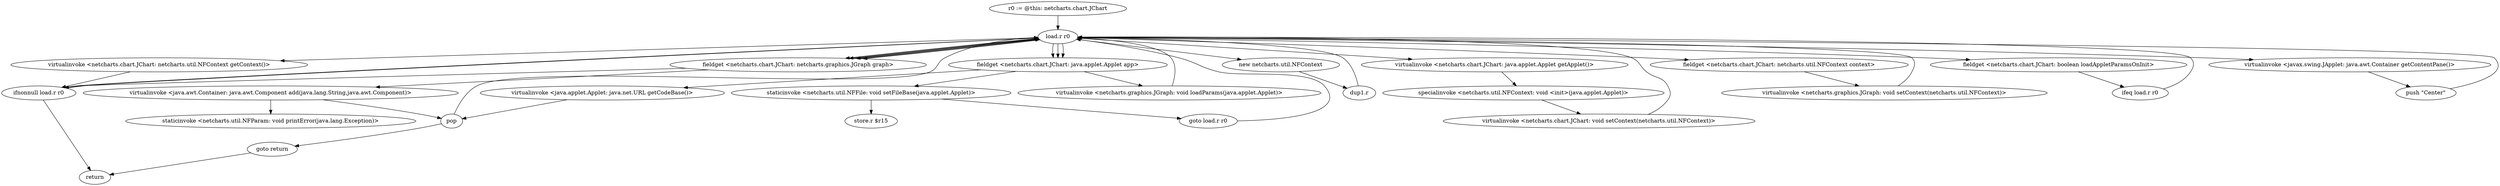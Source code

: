 digraph "" {
    "r0 := @this: netcharts.chart.JChart"
    "load.r r0"
    "r0 := @this: netcharts.chart.JChart"->"load.r r0";
    "virtualinvoke <netcharts.chart.JChart: netcharts.util.NFContext getContext()>"
    "load.r r0"->"virtualinvoke <netcharts.chart.JChart: netcharts.util.NFContext getContext()>";
    "ifnonnull load.r r0"
    "virtualinvoke <netcharts.chart.JChart: netcharts.util.NFContext getContext()>"->"ifnonnull load.r r0";
    "ifnonnull load.r r0"->"load.r r0";
    "new netcharts.util.NFContext"
    "load.r r0"->"new netcharts.util.NFContext";
    "dup1.r"
    "new netcharts.util.NFContext"->"dup1.r";
    "dup1.r"->"load.r r0";
    "virtualinvoke <netcharts.chart.JChart: java.applet.Applet getApplet()>"
    "load.r r0"->"virtualinvoke <netcharts.chart.JChart: java.applet.Applet getApplet()>";
    "specialinvoke <netcharts.util.NFContext: void <init>(java.applet.Applet)>"
    "virtualinvoke <netcharts.chart.JChart: java.applet.Applet getApplet()>"->"specialinvoke <netcharts.util.NFContext: void <init>(java.applet.Applet)>";
    "virtualinvoke <netcharts.chart.JChart: void setContext(netcharts.util.NFContext)>"
    "specialinvoke <netcharts.util.NFContext: void <init>(java.applet.Applet)>"->"virtualinvoke <netcharts.chart.JChart: void setContext(netcharts.util.NFContext)>";
    "virtualinvoke <netcharts.chart.JChart: void setContext(netcharts.util.NFContext)>"->"load.r r0";
    "fieldget <netcharts.chart.JChart: netcharts.graphics.JGraph graph>"
    "load.r r0"->"fieldget <netcharts.chart.JChart: netcharts.graphics.JGraph graph>";
    "fieldget <netcharts.chart.JChart: netcharts.graphics.JGraph graph>"->"ifnonnull load.r r0";
    "return"
    "ifnonnull load.r r0"->"return";
    "ifnonnull load.r r0"->"load.r r0";
    "load.r r0"->"fieldget <netcharts.chart.JChart: netcharts.graphics.JGraph graph>";
    "fieldget <netcharts.chart.JChart: netcharts.graphics.JGraph graph>"->"load.r r0";
    "fieldget <netcharts.chart.JChart: netcharts.util.NFContext context>"
    "load.r r0"->"fieldget <netcharts.chart.JChart: netcharts.util.NFContext context>";
    "virtualinvoke <netcharts.graphics.JGraph: void setContext(netcharts.util.NFContext)>"
    "fieldget <netcharts.chart.JChart: netcharts.util.NFContext context>"->"virtualinvoke <netcharts.graphics.JGraph: void setContext(netcharts.util.NFContext)>";
    "virtualinvoke <netcharts.graphics.JGraph: void setContext(netcharts.util.NFContext)>"->"load.r r0";
    "fieldget <netcharts.chart.JChart: java.applet.Applet app>"
    "load.r r0"->"fieldget <netcharts.chart.JChart: java.applet.Applet app>";
    "virtualinvoke <java.applet.Applet: java.net.URL getCodeBase()>"
    "fieldget <netcharts.chart.JChart: java.applet.Applet app>"->"virtualinvoke <java.applet.Applet: java.net.URL getCodeBase()>";
    "pop"
    "virtualinvoke <java.applet.Applet: java.net.URL getCodeBase()>"->"pop";
    "pop"->"load.r r0";
    "load.r r0"->"fieldget <netcharts.chart.JChart: java.applet.Applet app>";
    "staticinvoke <netcharts.util.NFFile: void setFileBase(java.applet.Applet)>"
    "fieldget <netcharts.chart.JChart: java.applet.Applet app>"->"staticinvoke <netcharts.util.NFFile: void setFileBase(java.applet.Applet)>";
    "goto load.r r0"
    "staticinvoke <netcharts.util.NFFile: void setFileBase(java.applet.Applet)>"->"goto load.r r0";
    "goto load.r r0"->"load.r r0";
    "fieldget <netcharts.chart.JChart: boolean loadAppletParamsOnInit>"
    "load.r r0"->"fieldget <netcharts.chart.JChart: boolean loadAppletParamsOnInit>";
    "ifeq load.r r0"
    "fieldget <netcharts.chart.JChart: boolean loadAppletParamsOnInit>"->"ifeq load.r r0";
    "ifeq load.r r0"->"load.r r0";
    "load.r r0"->"fieldget <netcharts.chart.JChart: netcharts.graphics.JGraph graph>";
    "fieldget <netcharts.chart.JChart: netcharts.graphics.JGraph graph>"->"load.r r0";
    "load.r r0"->"fieldget <netcharts.chart.JChart: java.applet.Applet app>";
    "virtualinvoke <netcharts.graphics.JGraph: void loadParams(java.applet.Applet)>"
    "fieldget <netcharts.chart.JChart: java.applet.Applet app>"->"virtualinvoke <netcharts.graphics.JGraph: void loadParams(java.applet.Applet)>";
    "virtualinvoke <netcharts.graphics.JGraph: void loadParams(java.applet.Applet)>"->"load.r r0";
    "virtualinvoke <javax.swing.JApplet: java.awt.Container getContentPane()>"
    "load.r r0"->"virtualinvoke <javax.swing.JApplet: java.awt.Container getContentPane()>";
    "push \"Center\""
    "virtualinvoke <javax.swing.JApplet: java.awt.Container getContentPane()>"->"push \"Center\"";
    "push \"Center\""->"load.r r0";
    "load.r r0"->"fieldget <netcharts.chart.JChart: netcharts.graphics.JGraph graph>";
    "virtualinvoke <java.awt.Container: java.awt.Component add(java.lang.String,java.awt.Component)>"
    "fieldget <netcharts.chart.JChart: netcharts.graphics.JGraph graph>"->"virtualinvoke <java.awt.Container: java.awt.Component add(java.lang.String,java.awt.Component)>";
    "virtualinvoke <java.awt.Container: java.awt.Component add(java.lang.String,java.awt.Component)>"->"pop";
    "goto return"
    "pop"->"goto return";
    "goto return"->"return";
    "staticinvoke <netcharts.util.NFParam: void printError(java.lang.Exception)>"
    "virtualinvoke <java.awt.Container: java.awt.Component add(java.lang.String,java.awt.Component)>"->"staticinvoke <netcharts.util.NFParam: void printError(java.lang.Exception)>";
    "store.r $r15"
    "staticinvoke <netcharts.util.NFFile: void setFileBase(java.applet.Applet)>"->"store.r $r15";
}

